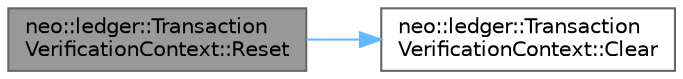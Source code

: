 digraph "neo::ledger::TransactionVerificationContext::Reset"
{
 // LATEX_PDF_SIZE
  bgcolor="transparent";
  edge [fontname=Helvetica,fontsize=10,labelfontname=Helvetica,labelfontsize=10];
  node [fontname=Helvetica,fontsize=10,shape=box,height=0.2,width=0.4];
  rankdir="LR";
  Node1 [id="Node000001",label="neo::ledger::Transaction\lVerificationContext::Reset",height=0.2,width=0.4,color="gray40", fillcolor="grey60", style="filled", fontcolor="black",tooltip="Resets the verification context."];
  Node1 -> Node2 [id="edge1_Node000001_Node000002",color="steelblue1",style="solid",tooltip=" "];
  Node2 [id="Node000002",label="neo::ledger::Transaction\lVerificationContext::Clear",height=0.2,width=0.4,color="grey40", fillcolor="white", style="filled",URL="$classneo_1_1ledger_1_1_transaction_verification_context.html#aa3828e2a37265a7224b7d8856fb64eae",tooltip="Clears all tracked state."];
}
